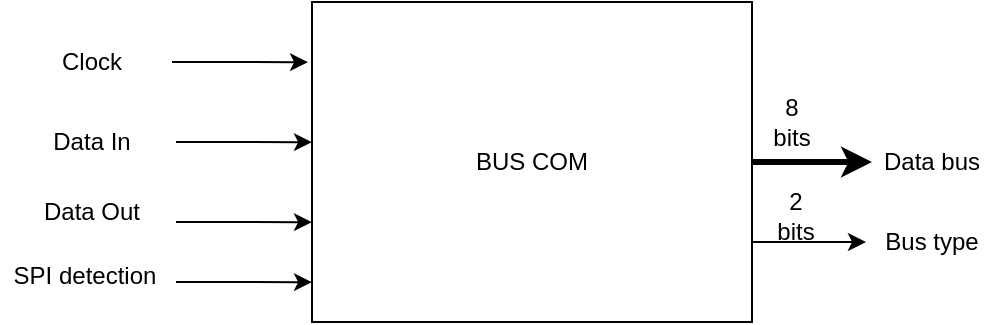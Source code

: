 <mxfile version="14.2.4" type="device"><diagram id="BIvXHvzRtCO-PkV8zu-j" name="Page-1"><mxGraphModel dx="942" dy="626" grid="0" gridSize="10" guides="1" tooltips="1" connect="1" arrows="1" fold="1" page="1" pageScale="1" pageWidth="827" pageHeight="1169" math="0" shadow="0"><root><mxCell id="0"/><mxCell id="1" parent="0"/><mxCell id="g0nmH0OzPfnlJdJJc4Gy-7" style="edgeStyle=orthogonalEdgeStyle;rounded=0;orthogonalLoop=1;jettySize=auto;html=1;strokeWidth=3;" edge="1" parent="1" source="g0nmH0OzPfnlJdJJc4Gy-1"><mxGeometry relative="1" as="geometry"><mxPoint x="550" y="270" as="targetPoint"/></mxGeometry></mxCell><mxCell id="g0nmH0OzPfnlJdJJc4Gy-19" style="edgeStyle=orthogonalEdgeStyle;rounded=0;orthogonalLoop=1;jettySize=auto;html=1;exitX=1;exitY=0.75;exitDx=0;exitDy=0;strokeWidth=1;" edge="1" parent="1" source="g0nmH0OzPfnlJdJJc4Gy-1"><mxGeometry relative="1" as="geometry"><mxPoint x="547" y="310" as="targetPoint"/></mxGeometry></mxCell><mxCell id="g0nmH0OzPfnlJdJJc4Gy-1" value="BUS COM" style="rounded=0;whiteSpace=wrap;html=1;" vertex="1" parent="1"><mxGeometry x="270" y="190" width="220" height="160" as="geometry"/></mxCell><mxCell id="g0nmH0OzPfnlJdJJc4Gy-2" value="" style="endArrow=classic;html=1;entryX=-0.009;entryY=0.188;entryDx=0;entryDy=0;entryPerimeter=0;" edge="1" parent="1" target="g0nmH0OzPfnlJdJJc4Gy-1"><mxGeometry width="50" height="50" relative="1" as="geometry"><mxPoint x="200" y="220" as="sourcePoint"/><mxPoint x="210" y="170" as="targetPoint"/></mxGeometry></mxCell><mxCell id="g0nmH0OzPfnlJdJJc4Gy-3" value="" style="endArrow=classic;html=1;entryX=-0.009;entryY=0.188;entryDx=0;entryDy=0;entryPerimeter=0;" edge="1" parent="1"><mxGeometry width="50" height="50" relative="1" as="geometry"><mxPoint x="201.98" y="260" as="sourcePoint"/><mxPoint x="270" y="260.08" as="targetPoint"/></mxGeometry></mxCell><mxCell id="g0nmH0OzPfnlJdJJc4Gy-4" value="" style="endArrow=classic;html=1;entryX=-0.009;entryY=0.188;entryDx=0;entryDy=0;entryPerimeter=0;" edge="1" parent="1"><mxGeometry width="50" height="50" relative="1" as="geometry"><mxPoint x="201.98" y="300" as="sourcePoint"/><mxPoint x="270" y="300.08" as="targetPoint"/></mxGeometry></mxCell><mxCell id="g0nmH0OzPfnlJdJJc4Gy-5" value="" style="endArrow=classic;html=1;entryX=-0.009;entryY=0.188;entryDx=0;entryDy=0;entryPerimeter=0;" edge="1" parent="1"><mxGeometry width="50" height="50" relative="1" as="geometry"><mxPoint x="201.98" y="330" as="sourcePoint"/><mxPoint x="270" y="330.08" as="targetPoint"/></mxGeometry></mxCell><mxCell id="g0nmH0OzPfnlJdJJc4Gy-8" value="Clock" style="text;html=1;strokeColor=none;fillColor=none;align=center;verticalAlign=middle;whiteSpace=wrap;rounded=0;" vertex="1" parent="1"><mxGeometry x="140" y="210" width="40" height="20" as="geometry"/></mxCell><mxCell id="g0nmH0OzPfnlJdJJc4Gy-9" value="Data In" style="text;html=1;strokeColor=none;fillColor=none;align=center;verticalAlign=middle;whiteSpace=wrap;rounded=0;" vertex="1" parent="1"><mxGeometry x="130" y="250" width="60" height="20" as="geometry"/></mxCell><mxCell id="g0nmH0OzPfnlJdJJc4Gy-10" value="Data Out" style="text;html=1;strokeColor=none;fillColor=none;align=center;verticalAlign=middle;whiteSpace=wrap;rounded=0;" vertex="1" parent="1"><mxGeometry x="130" y="290" width="60" height="10" as="geometry"/></mxCell><mxCell id="g0nmH0OzPfnlJdJJc4Gy-11" value="SPI detection" style="text;html=1;strokeColor=none;fillColor=none;align=center;verticalAlign=middle;whiteSpace=wrap;rounded=0;" vertex="1" parent="1"><mxGeometry x="114" y="320" width="85" height="14" as="geometry"/></mxCell><mxCell id="g0nmH0OzPfnlJdJJc4Gy-12" value="Data bus" style="text;html=1;strokeColor=none;fillColor=none;align=center;verticalAlign=middle;whiteSpace=wrap;rounded=0;" vertex="1" parent="1"><mxGeometry x="550" y="260" width="60" height="20" as="geometry"/></mxCell><mxCell id="g0nmH0OzPfnlJdJJc4Gy-13" value="8 bits" style="text;html=1;strokeColor=none;fillColor=none;align=center;verticalAlign=middle;whiteSpace=wrap;rounded=0;" vertex="1" parent="1"><mxGeometry x="500" y="240" width="20" height="20" as="geometry"/></mxCell><mxCell id="g0nmH0OzPfnlJdJJc4Gy-20" value="2 bits" style="text;html=1;strokeColor=none;fillColor=none;align=center;verticalAlign=middle;whiteSpace=wrap;rounded=0;" vertex="1" parent="1"><mxGeometry x="502" y="287" width="20" height="20" as="geometry"/></mxCell><mxCell id="g0nmH0OzPfnlJdJJc4Gy-21" value="Bus type" style="text;html=1;strokeColor=none;fillColor=none;align=center;verticalAlign=middle;whiteSpace=wrap;rounded=0;" vertex="1" parent="1"><mxGeometry x="550" y="300" width="60" height="20" as="geometry"/></mxCell></root></mxGraphModel></diagram></mxfile>